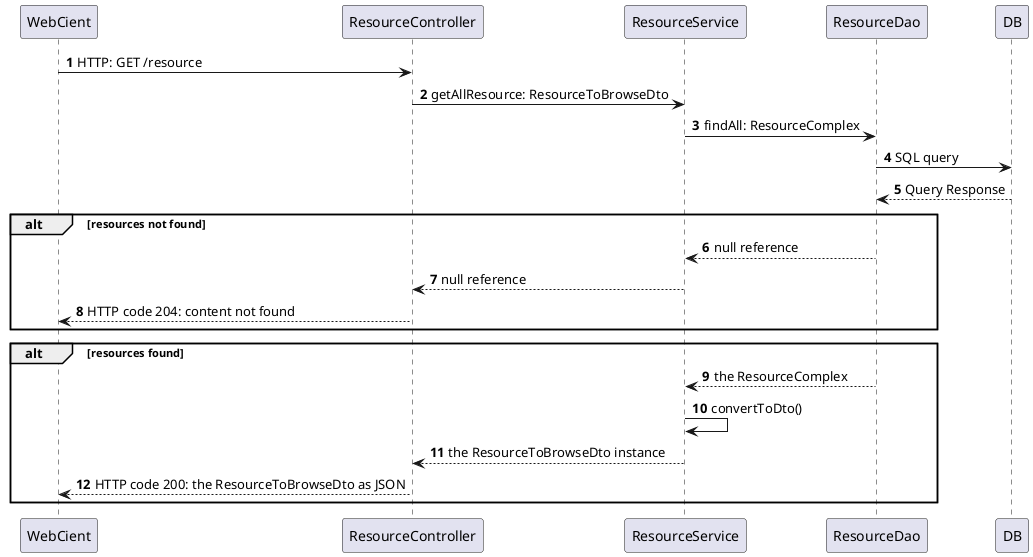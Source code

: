 @startuml

autonumber

WebCient -> ResourceController: HTTP: GET /resource
ResourceController -> ResourceService: getAllResource: ResourceToBrowseDto 
ResourceService ->ResourceDao: findAll: ResourceComplex
ResourceDao -> DB: SQL query

DB--> ResourceDao: Query Response

alt resources not found
    
    ResourceDao --> ResourceService: null reference
    ResourceService --> ResourceController: null reference 
    ResourceController --> WebCient: HTTP code 204: content not found 
end

alt resources found
    ResourceDao --> ResourceService: the ResourceComplex
    ResourceService -> ResourceService: convertToDto()
    ResourceService --> ResourceController: the ResourceToBrowseDto instance 
    ResourceController --> WebCient: HTTP code 200: the ResourceToBrowseDto as JSON 
end

@enduml